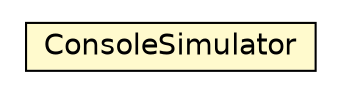 #!/usr/local/bin/dot
#
# Class diagram 
# Generated by UMLGraph version R5_6_6-1-g9240c4 (http://www.umlgraph.org/)
#

digraph G {
	edge [fontname="Helvetica",fontsize=10,labelfontname="Helvetica",labelfontsize=10];
	node [fontname="Helvetica",fontsize=10,shape=plaintext];
	nodesep=0.25;
	ranksep=0.5;
	// ora4mas.nopl.simulator.ConsoleSimulator
	c3932 [label=<<table title="ora4mas.nopl.simulator.ConsoleSimulator" border="0" cellborder="1" cellspacing="0" cellpadding="2" port="p" bgcolor="lemonChiffon" href="./ConsoleSimulator.html">
		<tr><td><table border="0" cellspacing="0" cellpadding="1">
<tr><td align="center" balign="center"> ConsoleSimulator </td></tr>
		</table></td></tr>
		</table>>, URL="./ConsoleSimulator.html", fontname="Helvetica", fontcolor="black", fontsize=14.0];
}

